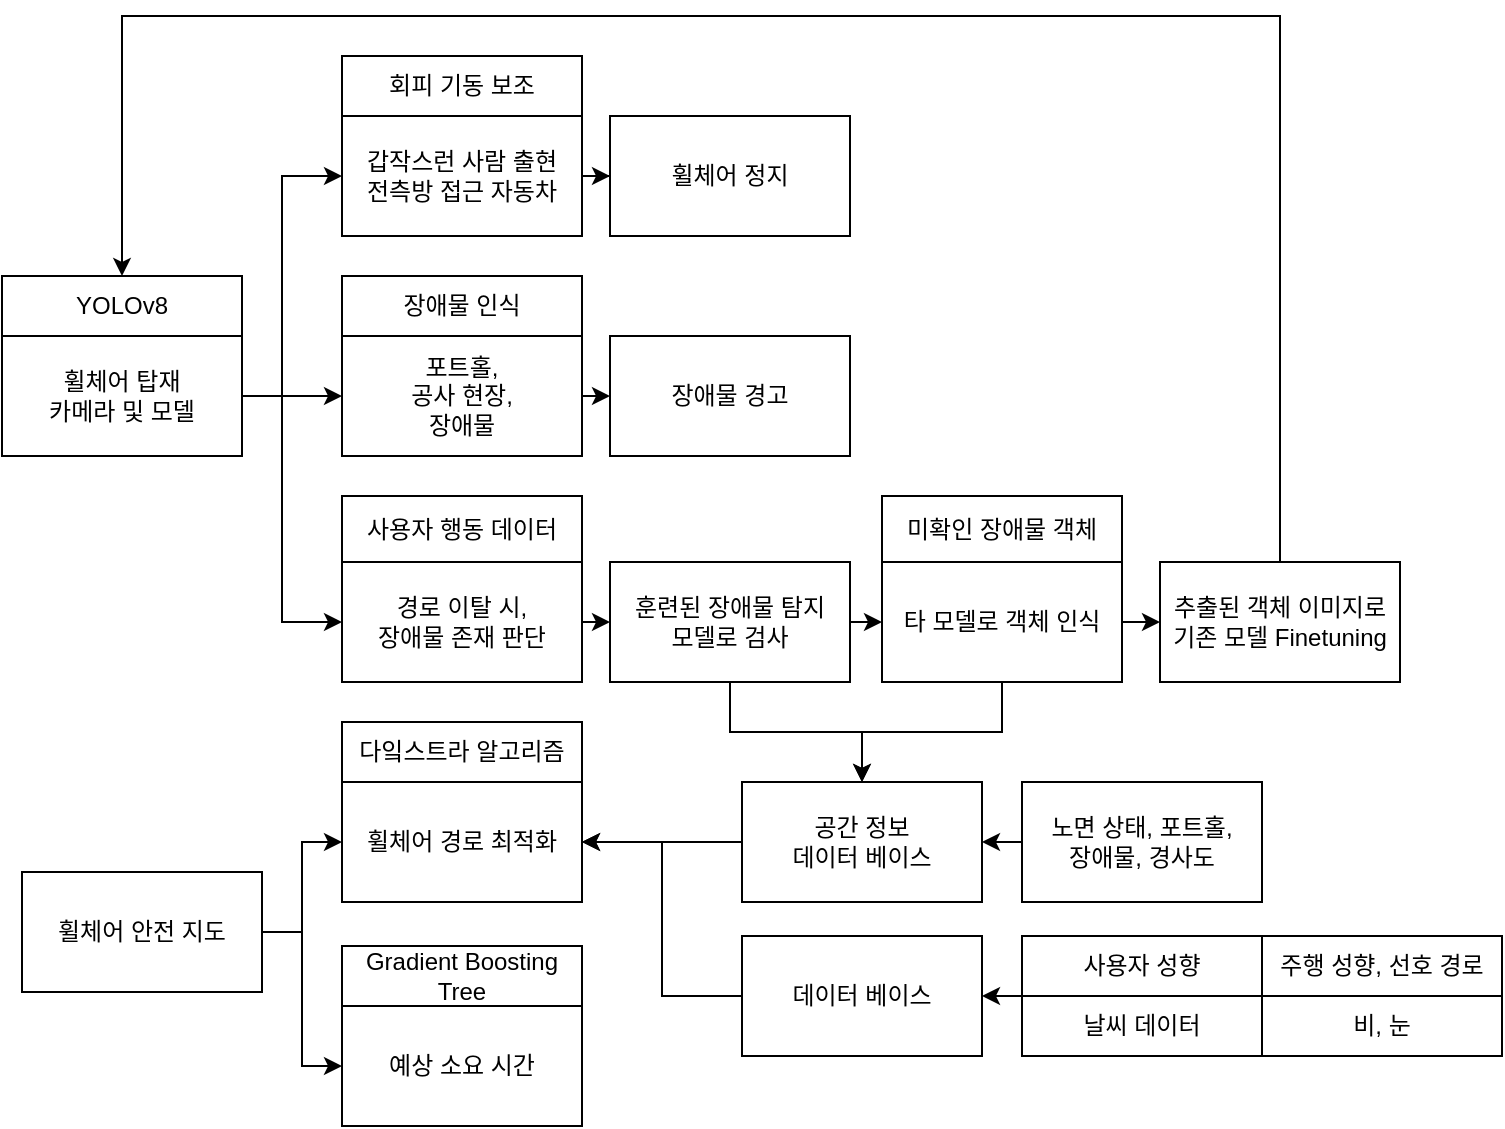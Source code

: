 <mxfile version="22.1.18" type="github">
  <diagram id="C5RBs43oDa-KdzZeNtuy" name="Page-1">
    <mxGraphModel dx="1232" dy="540" grid="1" gridSize="10" guides="1" tooltips="1" connect="1" arrows="1" fold="1" page="1" pageScale="1" pageWidth="827" pageHeight="1169" math="0" shadow="0">
      <root>
        <mxCell id="WIyWlLk6GJQsqaUBKTNV-0" />
        <mxCell id="WIyWlLk6GJQsqaUBKTNV-1" parent="WIyWlLk6GJQsqaUBKTNV-0" />
        <mxCell id="DJIE9ovX9oFqi-QRtO37-21" style="edgeStyle=orthogonalEdgeStyle;rounded=0;orthogonalLoop=1;jettySize=auto;html=1;exitX=1;exitY=0.5;exitDx=0;exitDy=0;entryX=0;entryY=0.5;entryDx=0;entryDy=0;" edge="1" parent="WIyWlLk6GJQsqaUBKTNV-1" source="DJIE9ovX9oFqi-QRtO37-0" target="DJIE9ovX9oFqi-QRtO37-2">
          <mxGeometry relative="1" as="geometry">
            <Array as="points">
              <mxPoint x="170" y="220" />
              <mxPoint x="170" y="110" />
            </Array>
          </mxGeometry>
        </mxCell>
        <mxCell id="DJIE9ovX9oFqi-QRtO37-25" style="edgeStyle=orthogonalEdgeStyle;rounded=0;orthogonalLoop=1;jettySize=auto;html=1;exitX=1;exitY=0.5;exitDx=0;exitDy=0;entryX=0;entryY=0.5;entryDx=0;entryDy=0;" edge="1" parent="WIyWlLk6GJQsqaUBKTNV-1" source="DJIE9ovX9oFqi-QRtO37-0" target="DJIE9ovX9oFqi-QRtO37-5">
          <mxGeometry relative="1" as="geometry" />
        </mxCell>
        <mxCell id="DJIE9ovX9oFqi-QRtO37-26" style="edgeStyle=orthogonalEdgeStyle;rounded=0;orthogonalLoop=1;jettySize=auto;html=1;exitX=1;exitY=0.5;exitDx=0;exitDy=0;entryX=0;entryY=0.5;entryDx=0;entryDy=0;" edge="1" parent="WIyWlLk6GJQsqaUBKTNV-1" source="DJIE9ovX9oFqi-QRtO37-0" target="DJIE9ovX9oFqi-QRtO37-13">
          <mxGeometry relative="1" as="geometry">
            <Array as="points">
              <mxPoint x="170" y="220" />
              <mxPoint x="170" y="333" />
            </Array>
          </mxGeometry>
        </mxCell>
        <mxCell id="DJIE9ovX9oFqi-QRtO37-0" value="휠체어 탑재&lt;br&gt;카메라 및 모델" style="rounded=0;whiteSpace=wrap;html=1;" vertex="1" parent="WIyWlLk6GJQsqaUBKTNV-1">
          <mxGeometry x="30" y="190" width="120" height="60" as="geometry" />
        </mxCell>
        <mxCell id="DJIE9ovX9oFqi-QRtO37-1" value="회피 기동 보조" style="rounded=0;whiteSpace=wrap;html=1;" vertex="1" parent="WIyWlLk6GJQsqaUBKTNV-1">
          <mxGeometry x="200" y="50" width="120" height="30" as="geometry" />
        </mxCell>
        <mxCell id="DJIE9ovX9oFqi-QRtO37-37" style="edgeStyle=orthogonalEdgeStyle;rounded=0;orthogonalLoop=1;jettySize=auto;html=1;exitX=1;exitY=0.5;exitDx=0;exitDy=0;" edge="1" parent="WIyWlLk6GJQsqaUBKTNV-1" source="DJIE9ovX9oFqi-QRtO37-2" target="DJIE9ovX9oFqi-QRtO37-3">
          <mxGeometry relative="1" as="geometry" />
        </mxCell>
        <mxCell id="DJIE9ovX9oFqi-QRtO37-2" value="갑작스런 사람 출현&lt;br&gt;전측방 접근 자동차" style="rounded=0;whiteSpace=wrap;html=1;" vertex="1" parent="WIyWlLk6GJQsqaUBKTNV-1">
          <mxGeometry x="200" y="80" width="120" height="60" as="geometry" />
        </mxCell>
        <mxCell id="DJIE9ovX9oFqi-QRtO37-3" value="휠체어 정지" style="rounded=0;whiteSpace=wrap;html=1;" vertex="1" parent="WIyWlLk6GJQsqaUBKTNV-1">
          <mxGeometry x="334" y="80" width="120" height="60" as="geometry" />
        </mxCell>
        <mxCell id="DJIE9ovX9oFqi-QRtO37-4" value="장애물 인식" style="rounded=0;whiteSpace=wrap;html=1;" vertex="1" parent="WIyWlLk6GJQsqaUBKTNV-1">
          <mxGeometry x="200" y="160" width="120" height="30" as="geometry" />
        </mxCell>
        <mxCell id="DJIE9ovX9oFqi-QRtO37-36" style="edgeStyle=orthogonalEdgeStyle;rounded=0;orthogonalLoop=1;jettySize=auto;html=1;exitX=1;exitY=0.5;exitDx=0;exitDy=0;entryX=0;entryY=0.5;entryDx=0;entryDy=0;" edge="1" parent="WIyWlLk6GJQsqaUBKTNV-1" source="DJIE9ovX9oFqi-QRtO37-5" target="DJIE9ovX9oFqi-QRtO37-27">
          <mxGeometry relative="1" as="geometry" />
        </mxCell>
        <mxCell id="DJIE9ovX9oFqi-QRtO37-5" value="포트홀,&lt;br&gt;공사 현장,&lt;br&gt;장애물" style="rounded=0;whiteSpace=wrap;html=1;" vertex="1" parent="WIyWlLk6GJQsqaUBKTNV-1">
          <mxGeometry x="200" y="190" width="120" height="60" as="geometry" />
        </mxCell>
        <mxCell id="DJIE9ovX9oFqi-QRtO37-46" style="edgeStyle=orthogonalEdgeStyle;rounded=0;orthogonalLoop=1;jettySize=auto;html=1;exitX=0;exitY=0.5;exitDx=0;exitDy=0;entryX=1;entryY=0.5;entryDx=0;entryDy=0;" edge="1" parent="WIyWlLk6GJQsqaUBKTNV-1" source="DJIE9ovX9oFqi-QRtO37-6" target="DJIE9ovX9oFqi-QRtO37-7">
          <mxGeometry relative="1" as="geometry" />
        </mxCell>
        <mxCell id="DJIE9ovX9oFqi-QRtO37-6" value="공간 정보&lt;br&gt;데이터 베이스" style="rounded=0;whiteSpace=wrap;html=1;" vertex="1" parent="WIyWlLk6GJQsqaUBKTNV-1">
          <mxGeometry x="400" y="413" width="120" height="60" as="geometry" />
        </mxCell>
        <mxCell id="DJIE9ovX9oFqi-QRtO37-7" value="휠체어 경로 최적화" style="rounded=0;whiteSpace=wrap;html=1;" vertex="1" parent="WIyWlLk6GJQsqaUBKTNV-1">
          <mxGeometry x="200" y="413" width="120" height="60" as="geometry" />
        </mxCell>
        <mxCell id="DJIE9ovX9oFqi-QRtO37-9" value="다잌스트라 알고리즘" style="rounded=0;whiteSpace=wrap;html=1;" vertex="1" parent="WIyWlLk6GJQsqaUBKTNV-1">
          <mxGeometry x="200" y="383" width="120" height="30" as="geometry" />
        </mxCell>
        <mxCell id="DJIE9ovX9oFqi-QRtO37-49" style="edgeStyle=orthogonalEdgeStyle;rounded=0;orthogonalLoop=1;jettySize=auto;html=1;exitX=0;exitY=0.5;exitDx=0;exitDy=0;entryX=1;entryY=0.5;entryDx=0;entryDy=0;" edge="1" parent="WIyWlLk6GJQsqaUBKTNV-1" source="DJIE9ovX9oFqi-QRtO37-10" target="DJIE9ovX9oFqi-QRtO37-6">
          <mxGeometry relative="1" as="geometry" />
        </mxCell>
        <mxCell id="DJIE9ovX9oFqi-QRtO37-10" value="노면 상태, 포트홀,&lt;br&gt;장애물, 경사도" style="rounded=0;whiteSpace=wrap;html=1;" vertex="1" parent="WIyWlLk6GJQsqaUBKTNV-1">
          <mxGeometry x="540" y="413" width="120" height="60" as="geometry" />
        </mxCell>
        <mxCell id="DJIE9ovX9oFqi-QRtO37-11" value="YOLOv8" style="rounded=0;whiteSpace=wrap;html=1;" vertex="1" parent="WIyWlLk6GJQsqaUBKTNV-1">
          <mxGeometry x="30" y="160" width="120" height="30" as="geometry" />
        </mxCell>
        <mxCell id="DJIE9ovX9oFqi-QRtO37-12" value="사용자 행동 데이터" style="rounded=0;whiteSpace=wrap;html=1;" vertex="1" parent="WIyWlLk6GJQsqaUBKTNV-1">
          <mxGeometry x="200" y="270" width="120" height="33" as="geometry" />
        </mxCell>
        <mxCell id="DJIE9ovX9oFqi-QRtO37-33" style="edgeStyle=orthogonalEdgeStyle;rounded=0;orthogonalLoop=1;jettySize=auto;html=1;exitX=1;exitY=0.5;exitDx=0;exitDy=0;entryX=0;entryY=0.5;entryDx=0;entryDy=0;" edge="1" parent="WIyWlLk6GJQsqaUBKTNV-1" source="DJIE9ovX9oFqi-QRtO37-13" target="DJIE9ovX9oFqi-QRtO37-28">
          <mxGeometry relative="1" as="geometry" />
        </mxCell>
        <mxCell id="DJIE9ovX9oFqi-QRtO37-13" value="경로 이탈 시,&lt;br&gt;장애물 존재 판단" style="rounded=0;whiteSpace=wrap;html=1;" vertex="1" parent="WIyWlLk6GJQsqaUBKTNV-1">
          <mxGeometry x="200" y="303" width="120" height="60" as="geometry" />
        </mxCell>
        <mxCell id="DJIE9ovX9oFqi-QRtO37-14" value="예상 소요 시간" style="rounded=0;whiteSpace=wrap;html=1;" vertex="1" parent="WIyWlLk6GJQsqaUBKTNV-1">
          <mxGeometry x="200" y="525" width="120" height="60" as="geometry" />
        </mxCell>
        <mxCell id="DJIE9ovX9oFqi-QRtO37-15" value="Gradient Boosting Tree" style="rounded=0;whiteSpace=wrap;html=1;" vertex="1" parent="WIyWlLk6GJQsqaUBKTNV-1">
          <mxGeometry x="200" y="495" width="120" height="30" as="geometry" />
        </mxCell>
        <mxCell id="DJIE9ovX9oFqi-QRtO37-51" style="edgeStyle=orthogonalEdgeStyle;rounded=0;orthogonalLoop=1;jettySize=auto;html=1;exitX=0;exitY=0.5;exitDx=0;exitDy=0;entryX=1;entryY=0.5;entryDx=0;entryDy=0;" edge="1" parent="WIyWlLk6GJQsqaUBKTNV-1" source="DJIE9ovX9oFqi-QRtO37-16" target="DJIE9ovX9oFqi-QRtO37-7">
          <mxGeometry relative="1" as="geometry" />
        </mxCell>
        <mxCell id="DJIE9ovX9oFqi-QRtO37-16" value="데이터 베이스" style="rounded=0;whiteSpace=wrap;html=1;" vertex="1" parent="WIyWlLk6GJQsqaUBKTNV-1">
          <mxGeometry x="400" y="490" width="120" height="60" as="geometry" />
        </mxCell>
        <mxCell id="DJIE9ovX9oFqi-QRtO37-50" style="edgeStyle=orthogonalEdgeStyle;rounded=0;orthogonalLoop=1;jettySize=auto;html=1;exitX=0;exitY=1;exitDx=0;exitDy=0;entryX=1;entryY=0.5;entryDx=0;entryDy=0;" edge="1" parent="WIyWlLk6GJQsqaUBKTNV-1" source="DJIE9ovX9oFqi-QRtO37-17" target="DJIE9ovX9oFqi-QRtO37-16">
          <mxGeometry relative="1" as="geometry" />
        </mxCell>
        <mxCell id="DJIE9ovX9oFqi-QRtO37-17" value="사용자 성향" style="rounded=0;whiteSpace=wrap;html=1;" vertex="1" parent="WIyWlLk6GJQsqaUBKTNV-1">
          <mxGeometry x="540" y="490" width="120" height="30" as="geometry" />
        </mxCell>
        <mxCell id="DJIE9ovX9oFqi-QRtO37-18" value="날씨 데이터" style="rounded=0;whiteSpace=wrap;html=1;" vertex="1" parent="WIyWlLk6GJQsqaUBKTNV-1">
          <mxGeometry x="540" y="520" width="120" height="30" as="geometry" />
        </mxCell>
        <mxCell id="DJIE9ovX9oFqi-QRtO37-19" value="주행 성향, 선호 경로" style="rounded=0;whiteSpace=wrap;html=1;" vertex="1" parent="WIyWlLk6GJQsqaUBKTNV-1">
          <mxGeometry x="660" y="490" width="120" height="30" as="geometry" />
        </mxCell>
        <mxCell id="DJIE9ovX9oFqi-QRtO37-20" value="비, 눈" style="rounded=0;whiteSpace=wrap;html=1;" vertex="1" parent="WIyWlLk6GJQsqaUBKTNV-1">
          <mxGeometry x="660" y="520" width="120" height="30" as="geometry" />
        </mxCell>
        <mxCell id="DJIE9ovX9oFqi-QRtO37-44" style="edgeStyle=orthogonalEdgeStyle;rounded=0;orthogonalLoop=1;jettySize=auto;html=1;exitX=1;exitY=0.5;exitDx=0;exitDy=0;entryX=0;entryY=0.5;entryDx=0;entryDy=0;" edge="1" parent="WIyWlLk6GJQsqaUBKTNV-1" source="DJIE9ovX9oFqi-QRtO37-23" target="DJIE9ovX9oFqi-QRtO37-7">
          <mxGeometry relative="1" as="geometry" />
        </mxCell>
        <mxCell id="DJIE9ovX9oFqi-QRtO37-45" style="edgeStyle=orthogonalEdgeStyle;rounded=0;orthogonalLoop=1;jettySize=auto;html=1;exitX=1;exitY=0.5;exitDx=0;exitDy=0;entryX=0;entryY=0.5;entryDx=0;entryDy=0;" edge="1" parent="WIyWlLk6GJQsqaUBKTNV-1" source="DJIE9ovX9oFqi-QRtO37-23" target="DJIE9ovX9oFqi-QRtO37-14">
          <mxGeometry relative="1" as="geometry" />
        </mxCell>
        <mxCell id="DJIE9ovX9oFqi-QRtO37-23" value="휠체어 안전 지도" style="rounded=0;whiteSpace=wrap;html=1;" vertex="1" parent="WIyWlLk6GJQsqaUBKTNV-1">
          <mxGeometry x="40" y="458" width="120" height="60" as="geometry" />
        </mxCell>
        <mxCell id="DJIE9ovX9oFqi-QRtO37-27" value="장애물 경고" style="rounded=0;whiteSpace=wrap;html=1;" vertex="1" parent="WIyWlLk6GJQsqaUBKTNV-1">
          <mxGeometry x="334" y="190" width="120" height="60" as="geometry" />
        </mxCell>
        <mxCell id="DJIE9ovX9oFqi-QRtO37-38" style="edgeStyle=orthogonalEdgeStyle;rounded=0;orthogonalLoop=1;jettySize=auto;html=1;exitX=1;exitY=0.5;exitDx=0;exitDy=0;entryX=0;entryY=0.5;entryDx=0;entryDy=0;" edge="1" parent="WIyWlLk6GJQsqaUBKTNV-1" source="DJIE9ovX9oFqi-QRtO37-28" target="DJIE9ovX9oFqi-QRtO37-29">
          <mxGeometry relative="1" as="geometry" />
        </mxCell>
        <mxCell id="DJIE9ovX9oFqi-QRtO37-41" style="edgeStyle=orthogonalEdgeStyle;rounded=0;orthogonalLoop=1;jettySize=auto;html=1;exitX=0.5;exitY=1;exitDx=0;exitDy=0;entryX=0.5;entryY=0;entryDx=0;entryDy=0;" edge="1" parent="WIyWlLk6GJQsqaUBKTNV-1" source="DJIE9ovX9oFqi-QRtO37-28" target="DJIE9ovX9oFqi-QRtO37-6">
          <mxGeometry relative="1" as="geometry" />
        </mxCell>
        <mxCell id="DJIE9ovX9oFqi-QRtO37-28" value="훈련된 장애물 탐지 &lt;br&gt;모델로 검사" style="rounded=0;whiteSpace=wrap;html=1;" vertex="1" parent="WIyWlLk6GJQsqaUBKTNV-1">
          <mxGeometry x="334" y="303" width="120" height="60" as="geometry" />
        </mxCell>
        <mxCell id="DJIE9ovX9oFqi-QRtO37-39" style="edgeStyle=orthogonalEdgeStyle;rounded=0;orthogonalLoop=1;jettySize=auto;html=1;exitX=1;exitY=0.5;exitDx=0;exitDy=0;entryX=0;entryY=0.5;entryDx=0;entryDy=0;" edge="1" parent="WIyWlLk6GJQsqaUBKTNV-1" source="DJIE9ovX9oFqi-QRtO37-29" target="DJIE9ovX9oFqi-QRtO37-30">
          <mxGeometry relative="1" as="geometry" />
        </mxCell>
        <mxCell id="DJIE9ovX9oFqi-QRtO37-42" style="edgeStyle=orthogonalEdgeStyle;rounded=0;orthogonalLoop=1;jettySize=auto;html=1;exitX=0.5;exitY=1;exitDx=0;exitDy=0;entryX=0.5;entryY=0;entryDx=0;entryDy=0;" edge="1" parent="WIyWlLk6GJQsqaUBKTNV-1" source="DJIE9ovX9oFqi-QRtO37-29" target="DJIE9ovX9oFqi-QRtO37-6">
          <mxGeometry relative="1" as="geometry" />
        </mxCell>
        <mxCell id="DJIE9ovX9oFqi-QRtO37-29" value="타 모델로 객체 인식" style="rounded=0;whiteSpace=wrap;html=1;" vertex="1" parent="WIyWlLk6GJQsqaUBKTNV-1">
          <mxGeometry x="470" y="303" width="120" height="60" as="geometry" />
        </mxCell>
        <mxCell id="DJIE9ovX9oFqi-QRtO37-40" style="edgeStyle=orthogonalEdgeStyle;rounded=0;orthogonalLoop=1;jettySize=auto;html=1;exitX=0.5;exitY=0;exitDx=0;exitDy=0;entryX=0.5;entryY=0;entryDx=0;entryDy=0;" edge="1" parent="WIyWlLk6GJQsqaUBKTNV-1" source="DJIE9ovX9oFqi-QRtO37-30" target="DJIE9ovX9oFqi-QRtO37-11">
          <mxGeometry relative="1" as="geometry">
            <Array as="points">
              <mxPoint x="669" y="30" />
              <mxPoint x="90" y="30" />
            </Array>
          </mxGeometry>
        </mxCell>
        <mxCell id="DJIE9ovX9oFqi-QRtO37-30" value="추출된 객체 이미지로 기존 모델 Finetuning" style="rounded=0;whiteSpace=wrap;html=1;" vertex="1" parent="WIyWlLk6GJQsqaUBKTNV-1">
          <mxGeometry x="609" y="303" width="120" height="60" as="geometry" />
        </mxCell>
        <mxCell id="DJIE9ovX9oFqi-QRtO37-52" value="미확인 장애물 객체" style="rounded=0;whiteSpace=wrap;html=1;" vertex="1" parent="WIyWlLk6GJQsqaUBKTNV-1">
          <mxGeometry x="470" y="270" width="120" height="33" as="geometry" />
        </mxCell>
      </root>
    </mxGraphModel>
  </diagram>
</mxfile>
